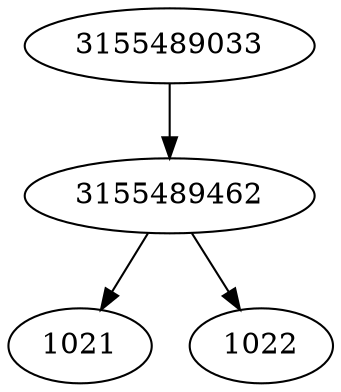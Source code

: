 strict digraph  {
3155489033;
3155489462;
1021;
1022;
3155489033 -> 3155489462;
3155489462 -> 1021;
3155489462 -> 1022;
}
